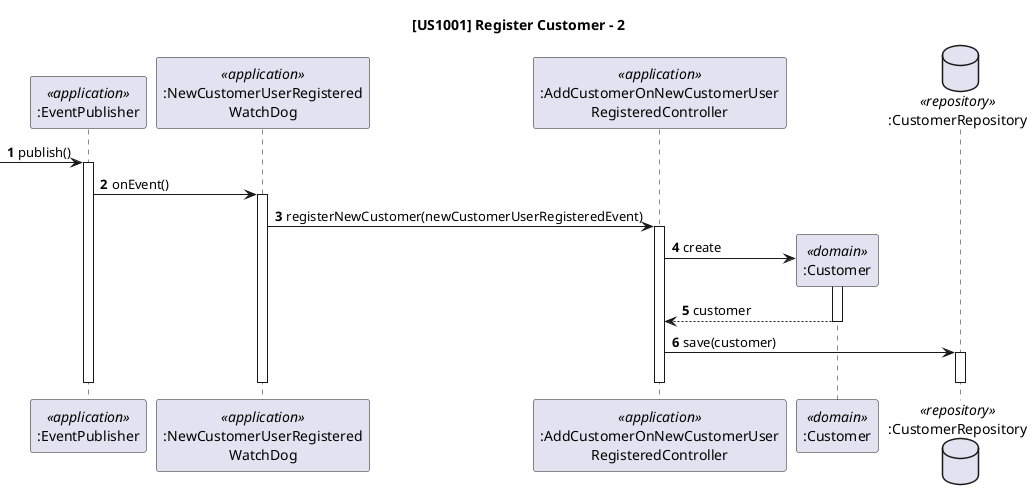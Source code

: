 @startuml
autonumber

title [US1001] Register Customer - 2


participant ":EventPublisher" as EP <<application>>
participant ":NewCustomerUserRegistered\nWatchDog" as WD <<application>>
participant ":AddCustomerOnNewCustomerUser\nRegisteredController" as CTRL_EVENT <<application>>
participant ":Customer" as ENTITY <<domain>>
database ":CustomerRepository" as ER <<repository>>




 -> EP : publish()
activate EP

EP -> WD: onEvent()
activate WD

WD -> CTRL_EVENT: registerNewCustomer(newCustomerUserRegisteredEvent)
activate CTRL_EVENT

'CTRL_EVENT -> EMS: registerNewEntity(companyName, address,\ncustomerCode, customerManageruser)
'activate EMS

CTRL_EVENT -> ENTITY**: create
activate ENTITY

ENTITY --> CTRL_EVENT: customer
deactivate ENTITY

CTRL_EVENT -> ER: save(customer)
activate ER
deactivate ER


deactivate WD
deactivate EP
deactivate CTRL_EVENT
'deactivate EMS


@enduml


